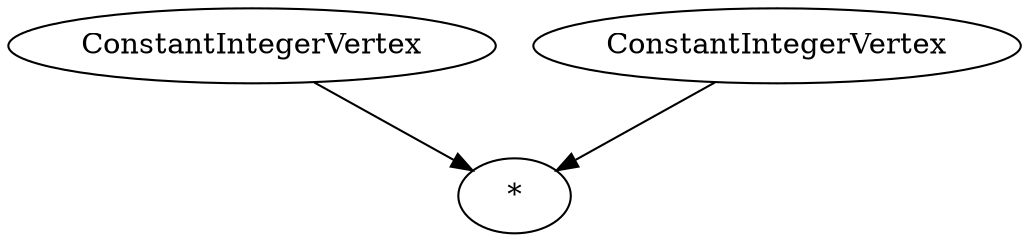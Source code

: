 digraph BayesianNetwork {
    3 [label="ConstantIntegerVertex"]
    4 [label="ConstantIntegerVertex"]
    5 [label="*"]
    4 -> 5
    3 -> 5
}
